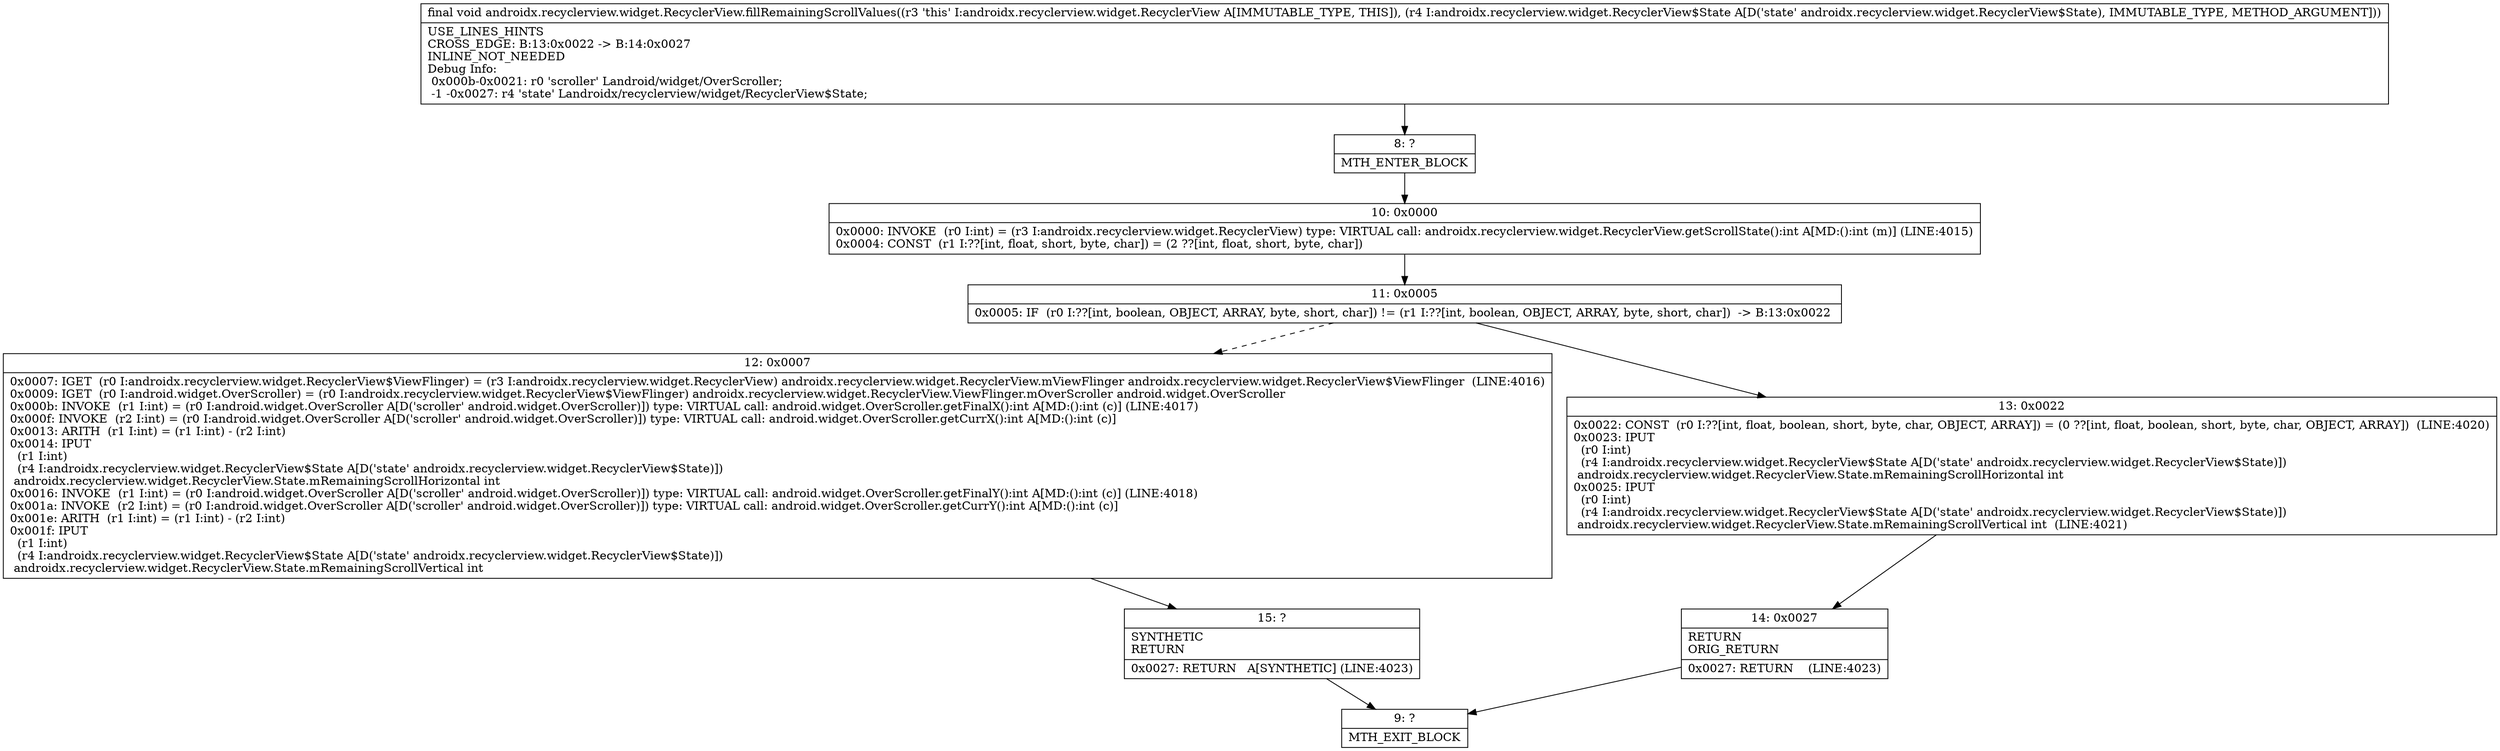 digraph "CFG forandroidx.recyclerview.widget.RecyclerView.fillRemainingScrollValues(Landroidx\/recyclerview\/widget\/RecyclerView$State;)V" {
Node_8 [shape=record,label="{8\:\ ?|MTH_ENTER_BLOCK\l}"];
Node_10 [shape=record,label="{10\:\ 0x0000|0x0000: INVOKE  (r0 I:int) = (r3 I:androidx.recyclerview.widget.RecyclerView) type: VIRTUAL call: androidx.recyclerview.widget.RecyclerView.getScrollState():int A[MD:():int (m)] (LINE:4015)\l0x0004: CONST  (r1 I:??[int, float, short, byte, char]) = (2 ??[int, float, short, byte, char]) \l}"];
Node_11 [shape=record,label="{11\:\ 0x0005|0x0005: IF  (r0 I:??[int, boolean, OBJECT, ARRAY, byte, short, char]) != (r1 I:??[int, boolean, OBJECT, ARRAY, byte, short, char])  \-\> B:13:0x0022 \l}"];
Node_12 [shape=record,label="{12\:\ 0x0007|0x0007: IGET  (r0 I:androidx.recyclerview.widget.RecyclerView$ViewFlinger) = (r3 I:androidx.recyclerview.widget.RecyclerView) androidx.recyclerview.widget.RecyclerView.mViewFlinger androidx.recyclerview.widget.RecyclerView$ViewFlinger  (LINE:4016)\l0x0009: IGET  (r0 I:android.widget.OverScroller) = (r0 I:androidx.recyclerview.widget.RecyclerView$ViewFlinger) androidx.recyclerview.widget.RecyclerView.ViewFlinger.mOverScroller android.widget.OverScroller \l0x000b: INVOKE  (r1 I:int) = (r0 I:android.widget.OverScroller A[D('scroller' android.widget.OverScroller)]) type: VIRTUAL call: android.widget.OverScroller.getFinalX():int A[MD:():int (c)] (LINE:4017)\l0x000f: INVOKE  (r2 I:int) = (r0 I:android.widget.OverScroller A[D('scroller' android.widget.OverScroller)]) type: VIRTUAL call: android.widget.OverScroller.getCurrX():int A[MD:():int (c)]\l0x0013: ARITH  (r1 I:int) = (r1 I:int) \- (r2 I:int) \l0x0014: IPUT  \l  (r1 I:int)\l  (r4 I:androidx.recyclerview.widget.RecyclerView$State A[D('state' androidx.recyclerview.widget.RecyclerView$State)])\l androidx.recyclerview.widget.RecyclerView.State.mRemainingScrollHorizontal int \l0x0016: INVOKE  (r1 I:int) = (r0 I:android.widget.OverScroller A[D('scroller' android.widget.OverScroller)]) type: VIRTUAL call: android.widget.OverScroller.getFinalY():int A[MD:():int (c)] (LINE:4018)\l0x001a: INVOKE  (r2 I:int) = (r0 I:android.widget.OverScroller A[D('scroller' android.widget.OverScroller)]) type: VIRTUAL call: android.widget.OverScroller.getCurrY():int A[MD:():int (c)]\l0x001e: ARITH  (r1 I:int) = (r1 I:int) \- (r2 I:int) \l0x001f: IPUT  \l  (r1 I:int)\l  (r4 I:androidx.recyclerview.widget.RecyclerView$State A[D('state' androidx.recyclerview.widget.RecyclerView$State)])\l androidx.recyclerview.widget.RecyclerView.State.mRemainingScrollVertical int \l}"];
Node_15 [shape=record,label="{15\:\ ?|SYNTHETIC\lRETURN\l|0x0027: RETURN   A[SYNTHETIC] (LINE:4023)\l}"];
Node_9 [shape=record,label="{9\:\ ?|MTH_EXIT_BLOCK\l}"];
Node_13 [shape=record,label="{13\:\ 0x0022|0x0022: CONST  (r0 I:??[int, float, boolean, short, byte, char, OBJECT, ARRAY]) = (0 ??[int, float, boolean, short, byte, char, OBJECT, ARRAY])  (LINE:4020)\l0x0023: IPUT  \l  (r0 I:int)\l  (r4 I:androidx.recyclerview.widget.RecyclerView$State A[D('state' androidx.recyclerview.widget.RecyclerView$State)])\l androidx.recyclerview.widget.RecyclerView.State.mRemainingScrollHorizontal int \l0x0025: IPUT  \l  (r0 I:int)\l  (r4 I:androidx.recyclerview.widget.RecyclerView$State A[D('state' androidx.recyclerview.widget.RecyclerView$State)])\l androidx.recyclerview.widget.RecyclerView.State.mRemainingScrollVertical int  (LINE:4021)\l}"];
Node_14 [shape=record,label="{14\:\ 0x0027|RETURN\lORIG_RETURN\l|0x0027: RETURN    (LINE:4023)\l}"];
MethodNode[shape=record,label="{final void androidx.recyclerview.widget.RecyclerView.fillRemainingScrollValues((r3 'this' I:androidx.recyclerview.widget.RecyclerView A[IMMUTABLE_TYPE, THIS]), (r4 I:androidx.recyclerview.widget.RecyclerView$State A[D('state' androidx.recyclerview.widget.RecyclerView$State), IMMUTABLE_TYPE, METHOD_ARGUMENT]))  | USE_LINES_HINTS\lCROSS_EDGE: B:13:0x0022 \-\> B:14:0x0027\lINLINE_NOT_NEEDED\lDebug Info:\l  0x000b\-0x0021: r0 'scroller' Landroid\/widget\/OverScroller;\l  \-1 \-0x0027: r4 'state' Landroidx\/recyclerview\/widget\/RecyclerView$State;\l}"];
MethodNode -> Node_8;Node_8 -> Node_10;
Node_10 -> Node_11;
Node_11 -> Node_12[style=dashed];
Node_11 -> Node_13;
Node_12 -> Node_15;
Node_15 -> Node_9;
Node_13 -> Node_14;
Node_14 -> Node_9;
}

